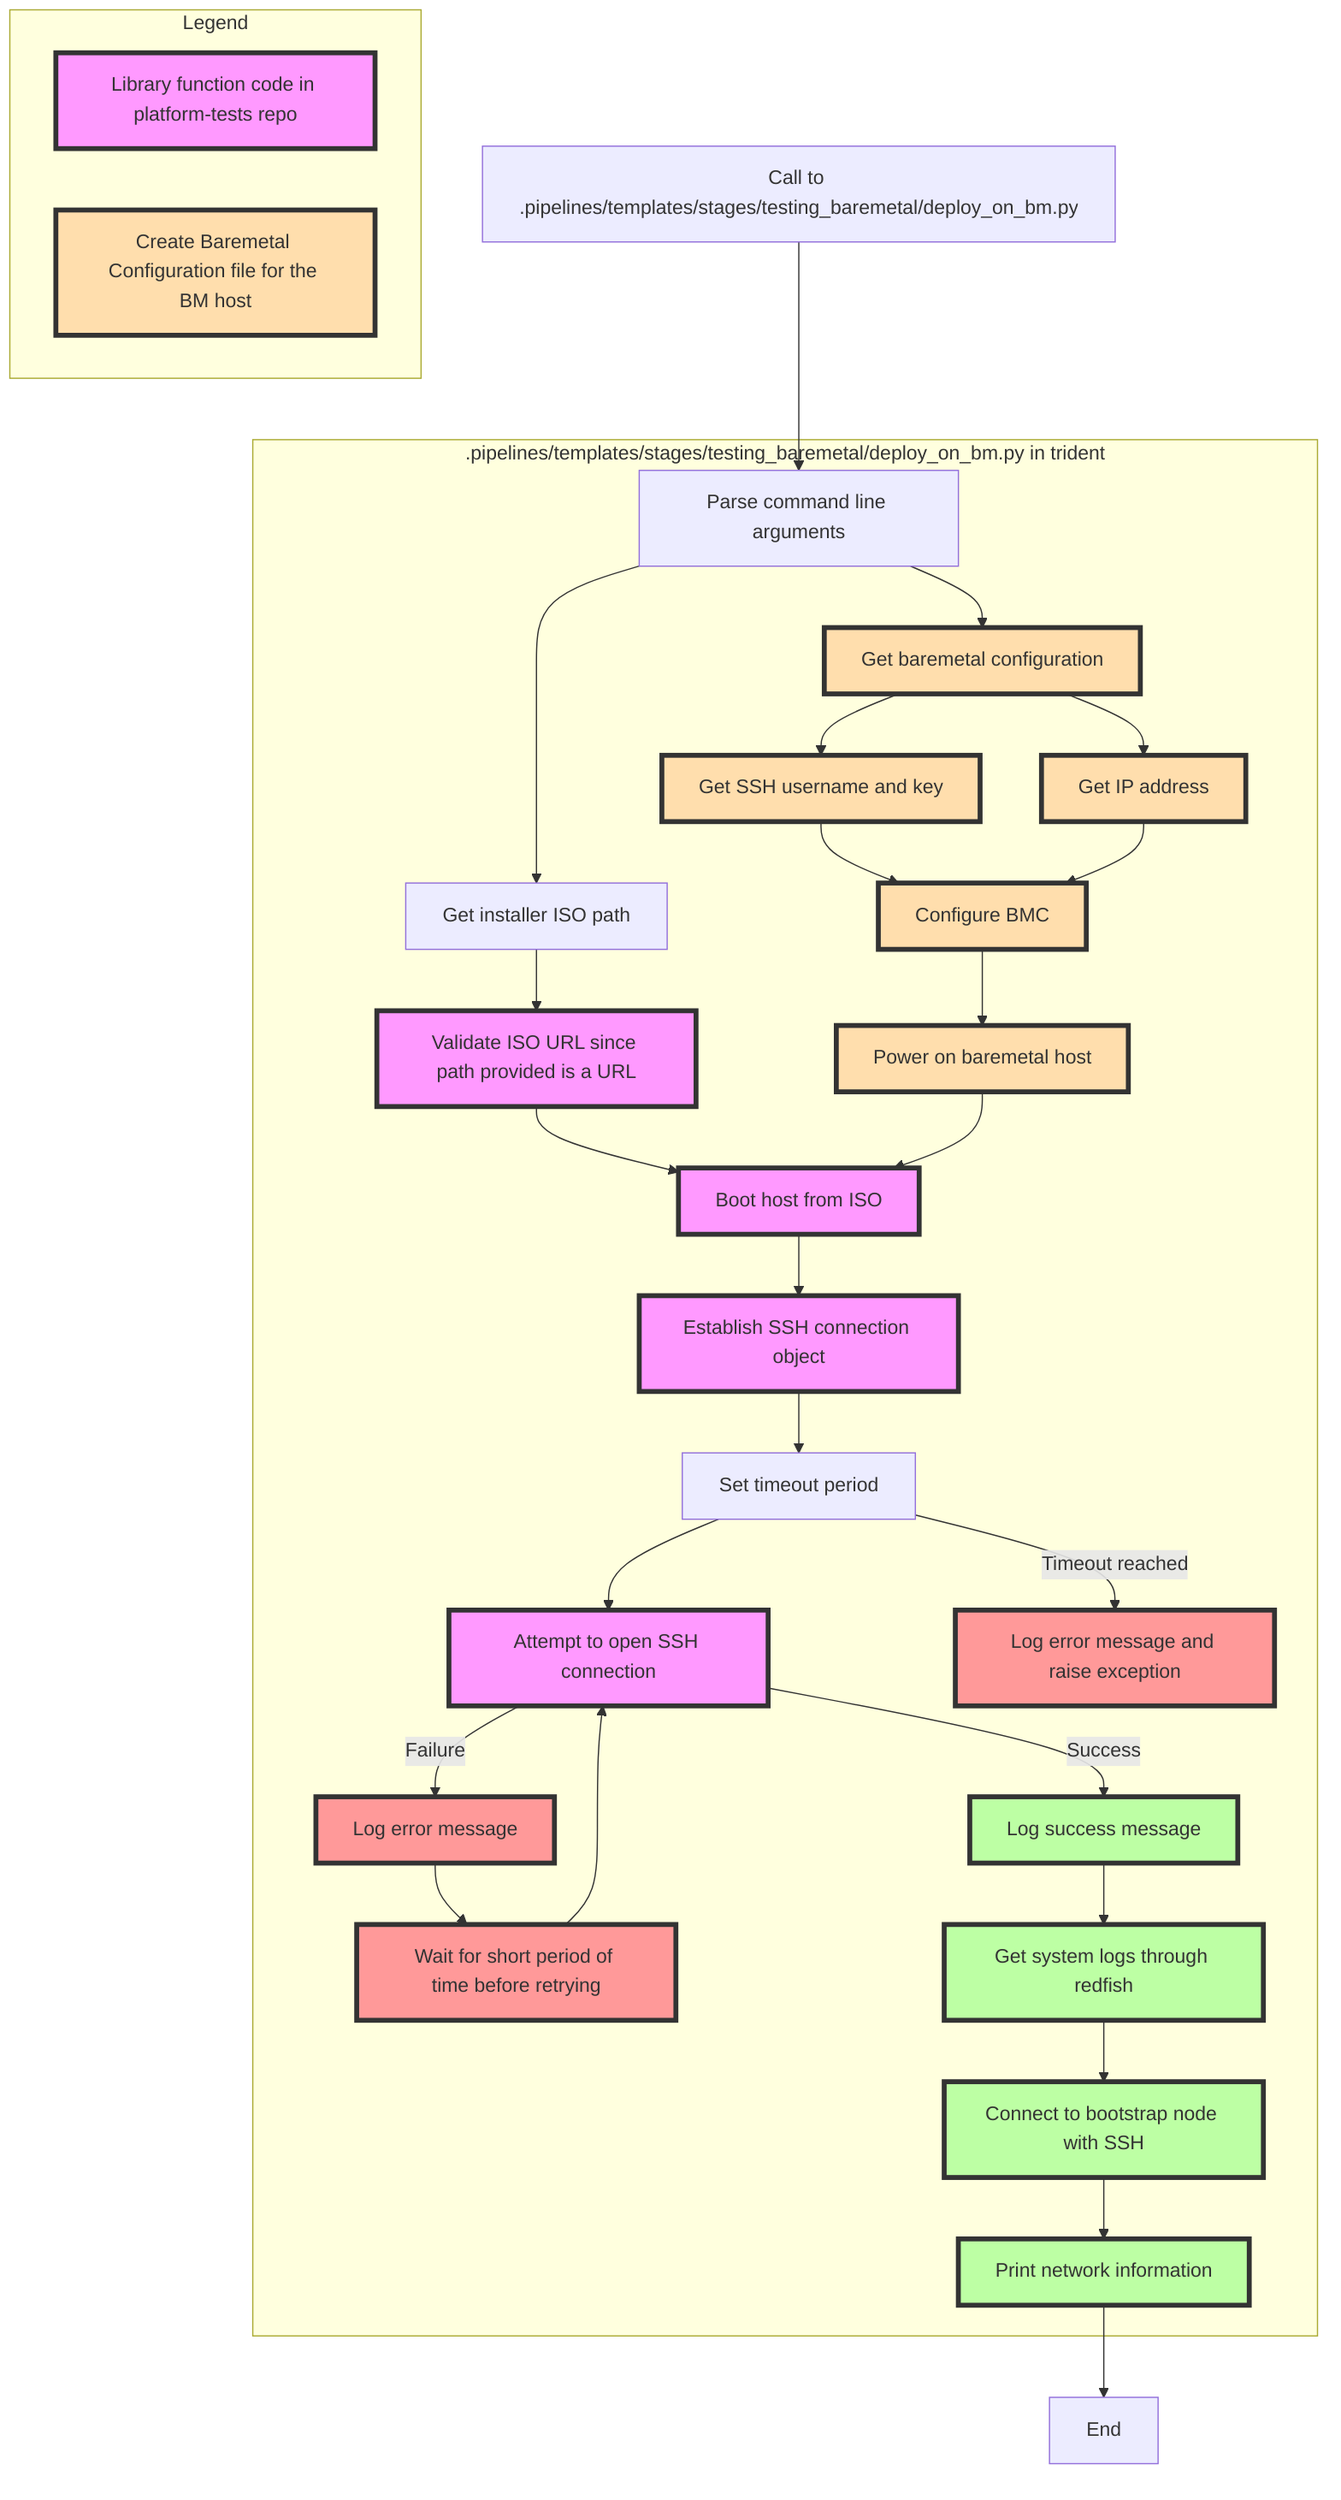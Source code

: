 graph TD;
    classDef Red fill:#FF9999,stroke:#333,stroke-width:4px;
    classDef Amber fill:#FFDEAD,stroke:#333,stroke-width:4px;
    classDef Green fill:#BDFFA4,stroke:#333,stroke-width:4px;
    classDef Purple fill:#f9f,stroke:#333,stroke-width:4px;
    A[Call to .pipelines/templates/stages/testing_baremetal/deploy_on_bm.py] --> B[Parse command line arguments];
    subgraph .pipelines/templates/stages/testing_baremetal/deploy_on_bm.py in trident
        B --> C[Get baremetal configuration];
        C --> D[Get SSH username and key];
        C --> E[Get network information];
        D[Get SSH username and key] --> F[Configure BMC];
        E[Get IP address] --> F;
        B --> G[Get installer ISO path];
        G --> I[Validate ISO URL since path provided is a URL];
        F --> J[Power on baremetal host];
        I --> K[Boot host from ISO];
        J --> K[Boot host from ISO];
        K --> L0[Establish SSH connection object];
        L0 --> L1[Set timeout period];
        L1 --> L2[Attempt to open SSH connection];
        L2 -->|Success| L3[Log success message];
        L2 -->|Failure| L4[Log error message];
        L4 --> L5[Wait for short period of time before retrying];
        L5 --> L2;
        L1 -->|Timeout reached| L6[Log error message and raise exception];
        L3 --> M[Get system logs through redfish];
        M --> N[Connect to bootstrap node with SSH];
        N --> O[Print network information];
        class C,D,E,F,J Amber;
        class L4,L5,L6 Red;
        class L3,M,N,O Green;
        class I,K,L0,L2 Purple;
    end
    O --> P[End];
subgraph Legend
    direction LR
    LE1[Library function code in platform-tests repo]
    LE2[Create Baremetal Configuration file for the BM host]
    class LE1 Purple;
    class LE2 Amber;
end